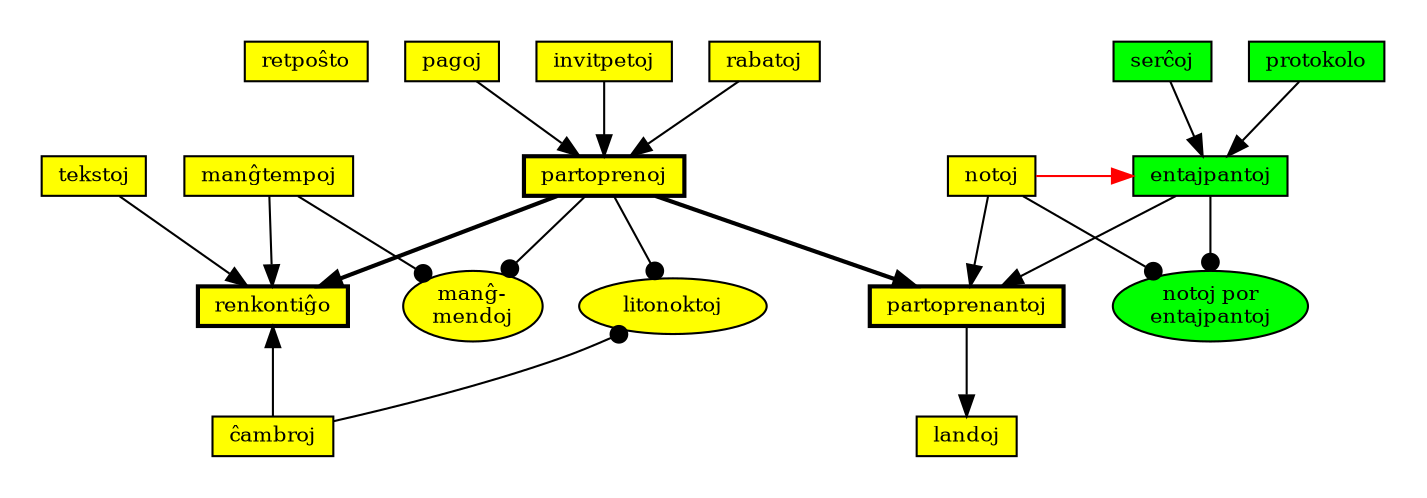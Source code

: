 
/*
 * datumbaz-strukturo por la aligilo.
 *
 * Uzenda per dot (ne neato, fdp, ktp.)
 *
 * @author Paul Ebermann
 * @version $Id$
 * @package aligilo
 * @subpackage doku
 */

digraph G {


/* Hmm, mi ne scias, cxu tio rezultas en io, sed ni ja povas provi ... */
comment=" Autoro: Paul Ebermann, \
Versio: $Id$ ";



splines=true;

fontsize=10;



node [shape=rect, fillcolor=yellow, style=filled, height=0,
      width=0, fontsize=10 ];

graph [style=invis]; 

retpoŝto;



        node [style="bold, filled"]
        
        partoprenoj;
        renkontiĝo;
        partoprenantoj;
        
        node [style=filled];

     
        
        subgraph cluster_partoprenoj {
                partoprenoj;
                rabatoj;
                invitpetoj;
                pagoj;
                litonoktoj[shape=ellipse];
                manĝomendoj[shape=ellipse, label="manĝ-\nmendoj",
                               margin="0.05,0.02"];
                
        }
        subgraph cluster_partoprenantoj {
                partoprenantoj;
                notoj;
                landoj;
        }
        
        subgraph cluster_renkontigxo {
                tekstoj;
/*                monujo; */
                renkontiĝo;
                ĉambroj;
                manĝtempoj;
                       
        }
        
/*        monujo -> renkontiĝo [weight=3]; */
        tekstoj -> renkontiĝo [weight=3];
        renkontiĝo -> ĉambroj  [weight=3, dir=back];
        manĝtempoj -> renkontiĝo ;
        
        
        partoprenoj -> partoprenantoj [weight=2, style=bold];
        partoprenoj-> renkontiĝo  [weight=2, style=bold];
        pagoj -> partoprenoj;
        rabatoj -> partoprenoj;

/* trompajxo, por eviti stultan ordigon */
notoj -> litonoktoj[style=invis]; 
        
        
        notoj -> partoprenantoj;
        invitpetoj -> partoprenoj;
        partoprenantoj -> landoj;

{
edge[arrowhead=dot, weight=2];

ĉambroj -> litonoktoj [];
partoprenoj -> litonoktoj;

}

{
edge[arrowhead=dot, weight=2];

partoprenoj -> manĝomendoj;
manĝtempoj -> manĝomendoj;
}


subgraph cluster_entajpantoj {
        node [fillcolor=green];
        entajpantoj;
        protokolo;
        notoj_por_entajpantoj [shape=ellipse, label="notoj por\nentajpantoj",
                               margin="0.05,0.02"];
        
        serĉoj -> entajpantoj;
        protokolo -> entajpantoj;
}
/* kotizosistemoj -> entajpantoj; */


{
edge[arrowhead=dot, weight=2];

entajpantoj -> notoj_por_entajpantoj;
notoj -> notoj_por_entajpantoj;
}


edge [ constraint=false];
notoj->entajpantoj [color=red];


entajpantoj->partoprenantoj;


}